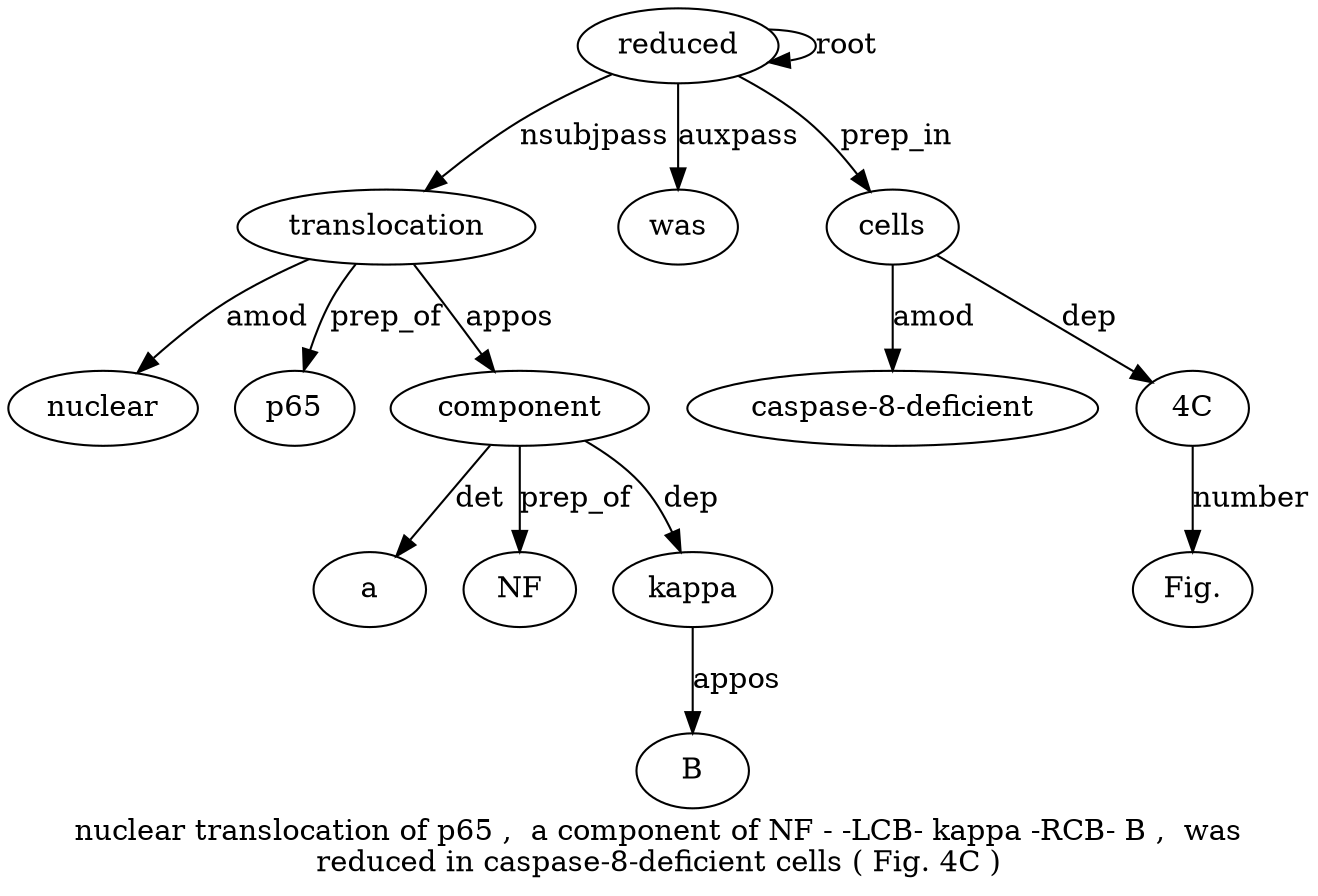 digraph "nuclear translocation of p65 ,  a component of NF - -LCB- kappa -RCB- B ,  was reduced in caspase-8-deficient cells ( Fig. 4C )" {
label="nuclear translocation of p65 ,  a component of NF - -LCB- kappa -RCB- B ,  was
reduced in caspase-8-deficient cells ( Fig. 4C )";
translocation2 [style=filled, fillcolor=white, label=translocation];
nuclear1 [style=filled, fillcolor=white, label=nuclear];
translocation2 -> nuclear1  [label=amod];
reduced17 [style=filled, fillcolor=white, label=reduced];
reduced17 -> translocation2  [label=nsubjpass];
p654 [style=filled, fillcolor=white, label=p65];
translocation2 -> p654  [label=prep_of];
component7 [style=filled, fillcolor=white, label=component];
a6 [style=filled, fillcolor=white, label=a];
component7 -> a6  [label=det];
translocation2 -> component7  [label=appos];
NF9 [style=filled, fillcolor=white, label=NF];
component7 -> NF9  [label=prep_of];
kappa12 [style=filled, fillcolor=white, label=kappa];
component7 -> kappa12  [label=dep];
B14 [style=filled, fillcolor=white, label=B];
kappa12 -> B14  [label=appos];
was16 [style=filled, fillcolor=white, label=was];
reduced17 -> was16  [label=auxpass];
reduced17 -> reduced17  [label=root];
cells20 [style=filled, fillcolor=white, label=cells];
"caspase-8-deficient19" [style=filled, fillcolor=white, label="caspase-8-deficient"];
cells20 -> "caspase-8-deficient19"  [label=amod];
reduced17 -> cells20  [label=prep_in];
"4C23" [style=filled, fillcolor=white, label="4C"];
"Fig.22" [style=filled, fillcolor=white, label="Fig."];
"4C23" -> "Fig.22"  [label=number];
cells20 -> "4C23"  [label=dep];
}
